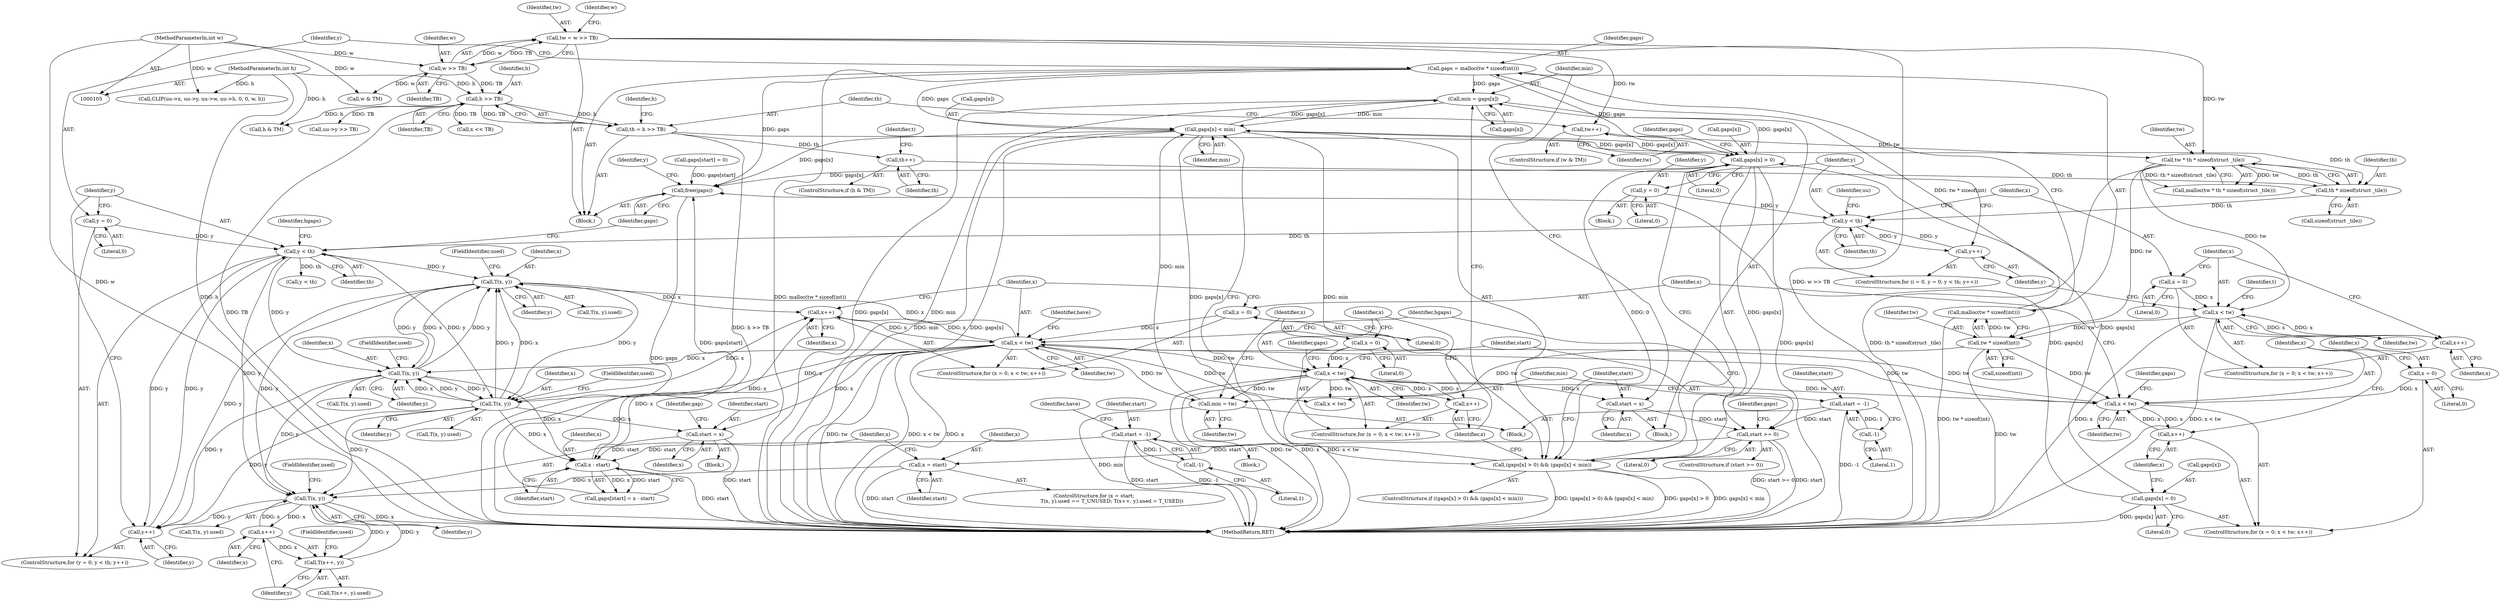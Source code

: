 digraph "0_enlightment_ce94edca1ccfbe314cb7cd9453433fad404ec7ef@array" {
"1000434" [label="(Call,min = gaps[x])"];
"1000425" [label="(Call,gaps[x] < min)"];
"1000275" [label="(Call,gaps = malloc(tw * sizeof(int)))"];
"1000277" [label="(Call,malloc(tw * sizeof(int)))"];
"1000278" [label="(Call,tw * sizeof(int))"];
"1000180" [label="(Call,x < tw)"];
"1000177" [label="(Call,x = 0)"];
"1000183" [label="(Call,x++)"];
"1000156" [label="(Call,tw * th * sizeof(struct _tile))"];
"1000131" [label="(Call,tw = w >> TB)"];
"1000133" [label="(Call,w >> TB)"];
"1000107" [label="(MethodParameterIn,int w)"];
"1000140" [label="(Call,tw++)"];
"1000158" [label="(Call,th * sizeof(struct _tile))"];
"1000151" [label="(Call,th++)"];
"1000142" [label="(Call,th = h >> TB)"];
"1000144" [label="(Call,h >> TB)"];
"1000108" [label="(MethodParameterIn,int h)"];
"1000420" [label="(Call,gaps[x] > 0)"];
"1000319" [label="(Call,gaps[x] = 0)"];
"1000434" [label="(Call,min = gaps[x])"];
"1000405" [label="(Call,min = tw)"];
"1000412" [label="(Call,x < tw)"];
"1000415" [label="(Call,x++)"];
"1000409" [label="(Call,x = 0)"];
"1000328" [label="(Call,x < tw)"];
"1000325" [label="(Call,x = 0)"];
"1000331" [label="(Call,x++)"];
"1000388" [label="(Call,T(x, y))"];
"1000363" [label="(Call,T(x, y))"];
"1000339" [label="(Call,T(x, y))"];
"1000286" [label="(Call,y < th)"];
"1000283" [label="(Call,y = 0)"];
"1000289" [label="(Call,y++)"];
"1000455" [label="(Call,T(x, y))"];
"1000463" [label="(Call,x++)"];
"1000450" [label="(Call,x = start)"];
"1000440" [label="(Call,start >= 0)"];
"1000401" [label="(Call,start = -1)"];
"1000403" [label="(Call,-1)"];
"1000431" [label="(Call,start = x)"];
"1000462" [label="(Call,T(x++, y))"];
"1000170" [label="(Call,y < th)"];
"1000167" [label="(Call,y = 0)"];
"1000173" [label="(Call,y++)"];
"1000381" [label="(Call,x - start)"];
"1000297" [label="(Call,start = -1)"];
"1000299" [label="(Call,-1)"];
"1000345" [label="(Call,start = x)"];
"1000314" [label="(Call,x < tw)"];
"1000311" [label="(Call,x = 0)"];
"1000317" [label="(Call,x++)"];
"1000419" [label="(Call,(gaps[x] > 0) && (gaps[x] < min))"];
"1000470" [label="(Call,free(gaps))"];
"1000177" [label="(Call,x = 0)"];
"1000383" [label="(Identifier,start)"];
"1000435" [label="(Identifier,min)"];
"1000321" [label="(Identifier,gaps)"];
"1000170" [label="(Call,y < th)"];
"1000332" [label="(Identifier,x)"];
"1000452" [label="(Identifier,start)"];
"1000284" [label="(Identifier,y)"];
"1000152" [label="(Identifier,th)"];
"1000314" [label="(Call,x < tw)"];
"1000347" [label="(Identifier,x)"];
"1000432" [label="(Identifier,start)"];
"1000147" [label="(ControlStructure,if (h & TM))"];
"1000163" [label="(Block,)"];
"1000108" [label="(MethodParameterIn,int h)"];
"1000442" [label="(Literal,0)"];
"1000133" [label="(Call,w >> TB)"];
"1000344" [label="(Block,)"];
"1000404" [label="(Literal,1)"];
"1000283" [label="(Call,y = 0)"];
"1000433" [label="(Identifier,x)"];
"1000486" [label="(Call,x < tw)"];
"1000331" [label="(Call,x++)"];
"1000171" [label="(Identifier,y)"];
"1000463" [label="(Call,x++)"];
"1000278" [label="(Call,tw * sizeof(int))"];
"1000178" [label="(Identifier,x)"];
"1000413" [label="(Identifier,x)"];
"1000137" [label="(Call,w & TM)"];
"1000289" [label="(Call,y++)"];
"1000149" [label="(Identifier,h)"];
"1000188" [label="(Identifier,t)"];
"1000455" [label="(Call,T(x, y))"];
"1000410" [label="(Identifier,x)"];
"1000157" [label="(Identifier,tw)"];
"1000134" [label="(Identifier,w)"];
"1000132" [label="(Identifier,tw)"];
"1000422" [label="(Identifier,gaps)"];
"1000317" [label="(Call,x++)"];
"1000319" [label="(Call,gaps[x] = 0)"];
"1000424" [label="(Literal,0)"];
"1000316" [label="(Identifier,tw)"];
"1000311" [label="(Call,x = 0)"];
"1000146" [label="(Identifier,TB)"];
"1000381" [label="(Call,x - start)"];
"1000377" [label="(Call,gaps[start] = x - start)"];
"1000275" [label="(Call,gaps = malloc(tw * sizeof(int)))"];
"1000328" [label="(Call,x < tw)"];
"1000176" [label="(ControlStructure,for (x = 0; x < tw; x++))"];
"1000323" [label="(Literal,0)"];
"1000465" [label="(Identifier,y)"];
"1000450" [label="(Call,x = start)"];
"1000280" [label="(Call,sizeof(int))"];
"1000310" [label="(ControlStructure,for (x = 0; x < tw; x++))"];
"1000195" [label="(Identifier,uu)"];
"1000403" [label="(Call,-1)"];
"1000179" [label="(Literal,0)"];
"1000329" [label="(Identifier,x)"];
"1000474" [label="(Identifier,y)"];
"1000180" [label="(Call,x < tw)"];
"1000144" [label="(Call,h >> TB)"];
"1000446" [label="(Identifier,gaps)"];
"1000173" [label="(Call,y++)"];
"1000325" [label="(Call,x = 0)"];
"1000107" [label="(MethodParameterIn,int w)"];
"1000398" [label="(Identifier,hgaps)"];
"1000451" [label="(Identifier,x)"];
"1000407" [label="(Identifier,tw)"];
"1000434" [label="(Call,min = gaps[x])"];
"1000419" [label="(Call,(gaps[x] > 0) && (gaps[x] < min))"];
"1000313" [label="(Literal,0)"];
"1000466" [label="(FieldIdentifier,used)"];
"1000470" [label="(Call,free(gaps))"];
"1000287" [label="(Identifier,y)"];
"1000131" [label="(Call,tw = w >> TB)"];
"1000476" [label="(Call,y < th)"];
"1000429" [label="(Identifier,min)"];
"1000440" [label="(Call,start >= 0)"];
"1000462" [label="(Call,T(x++, y))"];
"1000621" [label="(Call,x << TB)"];
"1000138" [label="(Identifier,w)"];
"1000406" [label="(Identifier,min)"];
"1000162" [label="(ControlStructure,for (i = 0, y = 0; y < th; y++))"];
"1000304" [label="(Identifier,have)"];
"1000143" [label="(Identifier,th)"];
"1000430" [label="(Block,)"];
"1000285" [label="(Literal,0)"];
"1000184" [label="(Identifier,x)"];
"1000291" [label="(Block,)"];
"1000277" [label="(Call,malloc(tw * sizeof(int)))"];
"1000141" [label="(Identifier,tw)"];
"1000172" [label="(Identifier,th)"];
"1000140" [label="(Call,tw++)"];
"1000389" [label="(Identifier,x)"];
"1000441" [label="(Identifier,start)"];
"1000345" [label="(Call,start = x)"];
"1000288" [label="(Identifier,th)"];
"1000183" [label="(Call,x++)"];
"1000174" [label="(Identifier,y)"];
"1000414" [label="(Identifier,tw)"];
"1000318" [label="(Identifier,x)"];
"1000324" [label="(ControlStructure,for (x = 0; x < tw; x++))"];
"1000148" [label="(Call,h & TM)"];
"1000363" [label="(Call,T(x, y))"];
"1000457" [label="(Identifier,y)"];
"1000458" [label="(FieldIdentifier,used)"];
"1000444" [label="(Call,gaps[start] = 0)"];
"1000456" [label="(Identifier,x)"];
"1000158" [label="(Call,th * sizeof(struct _tile))"];
"1000426" [label="(Call,gaps[x])"];
"1000364" [label="(Identifier,x)"];
"1000154" [label="(Identifier,t)"];
"1000418" [label="(ControlStructure,if ((gaps[x] > 0) && (gaps[x] < min)))"];
"1000315" [label="(Identifier,x)"];
"1000110" [label="(Block,)"];
"1000400" [label="(Block,)"];
"1000330" [label="(Identifier,tw)"];
"1000362" [label="(Call,T(x, y).used)"];
"1000366" [label="(FieldIdentifier,used)"];
"1000411" [label="(Literal,0)"];
"1000326" [label="(Identifier,x)"];
"1000339" [label="(Call,T(x, y))"];
"1000454" [label="(Call,T(x, y).used)"];
"1000391" [label="(FieldIdentifier,used)"];
"1000167" [label="(Call,y = 0)"];
"1000412" [label="(Call,x < tw)"];
"1000420" [label="(Call,gaps[x] > 0)"];
"1000155" [label="(Call,malloc(tw * th * sizeof(struct _tile)))"];
"1000341" [label="(Identifier,y)"];
"1000204" [label="(Call,CLIP(uu->x, uu->y, uu->w, uu->h, 0, 0, w, h))"];
"1000431" [label="(Call,start = x)"];
"1000135" [label="(Identifier,TB)"];
"1000382" [label="(Identifier,x)"];
"1000639" [label="(MethodReturn,RET)"];
"1000390" [label="(Identifier,y)"];
"1000168" [label="(Identifier,y)"];
"1000297" [label="(Call,start = -1)"];
"1000182" [label="(Identifier,tw)"];
"1000298" [label="(Identifier,start)"];
"1000290" [label="(Identifier,y)"];
"1000349" [label="(Identifier,gap)"];
"1000300" [label="(Literal,1)"];
"1000346" [label="(Identifier,start)"];
"1000276" [label="(Identifier,gaps)"];
"1000401" [label="(Call,start = -1)"];
"1000299" [label="(Call,-1)"];
"1000436" [label="(Call,gaps[x])"];
"1000169" [label="(Literal,0)"];
"1000415" [label="(Call,x++)"];
"1000388" [label="(Call,T(x, y))"];
"1000327" [label="(Literal,0)"];
"1000160" [label="(Call,sizeof(struct _tile))"];
"1000387" [label="(Call,T(x, y).used)"];
"1000336" [label="(Identifier,have)"];
"1000365" [label="(Identifier,y)"];
"1000286" [label="(Call,y < th)"];
"1000471" [label="(Identifier,gaps)"];
"1000464" [label="(Identifier,x)"];
"1000279" [label="(Identifier,tw)"];
"1000408" [label="(ControlStructure,for (x = 0; x < tw; x++))"];
"1000224" [label="(Call,uu->y >> TB)"];
"1000461" [label="(Call,T(x++, y).used)"];
"1000427" [label="(Identifier,gaps)"];
"1000338" [label="(Call,T(x, y).used)"];
"1000425" [label="(Call,gaps[x] < min)"];
"1000294" [label="(Identifier,hgaps)"];
"1000151" [label="(Call,th++)"];
"1000342" [label="(FieldIdentifier,used)"];
"1000181" [label="(Identifier,x)"];
"1000136" [label="(ControlStructure,if (w & TM))"];
"1000449" [label="(ControlStructure,for (x = start;\n                       T(x, y).used == T_UNUSED; T(x++, y).used = T_USED))"];
"1000312" [label="(Identifier,x)"];
"1000340" [label="(Identifier,x)"];
"1000416" [label="(Identifier,x)"];
"1000142" [label="(Call,th = h >> TB)"];
"1000402" [label="(Identifier,start)"];
"1000282" [label="(ControlStructure,for (y = 0; y < th; y++))"];
"1000439" [label="(ControlStructure,if (start >= 0))"];
"1000156" [label="(Call,tw * th * sizeof(struct _tile))"];
"1000421" [label="(Call,gaps[x])"];
"1000409" [label="(Call,x = 0)"];
"1000405" [label="(Call,min = tw)"];
"1000320" [label="(Call,gaps[x])"];
"1000159" [label="(Identifier,th)"];
"1000145" [label="(Identifier,h)"];
"1000434" -> "1000430"  [label="AST: "];
"1000434" -> "1000436"  [label="CFG: "];
"1000435" -> "1000434"  [label="AST: "];
"1000436" -> "1000434"  [label="AST: "];
"1000416" -> "1000434"  [label="CFG: "];
"1000434" -> "1000639"  [label="DDG: gaps[x]"];
"1000434" -> "1000639"  [label="DDG: min"];
"1000434" -> "1000425"  [label="DDG: min"];
"1000425" -> "1000434"  [label="DDG: gaps[x]"];
"1000275" -> "1000434"  [label="DDG: gaps"];
"1000420" -> "1000434"  [label="DDG: gaps[x]"];
"1000425" -> "1000419"  [label="AST: "];
"1000425" -> "1000429"  [label="CFG: "];
"1000426" -> "1000425"  [label="AST: "];
"1000429" -> "1000425"  [label="AST: "];
"1000419" -> "1000425"  [label="CFG: "];
"1000425" -> "1000639"  [label="DDG: gaps[x]"];
"1000425" -> "1000639"  [label="DDG: min"];
"1000425" -> "1000420"  [label="DDG: gaps[x]"];
"1000425" -> "1000419"  [label="DDG: gaps[x]"];
"1000425" -> "1000419"  [label="DDG: min"];
"1000275" -> "1000425"  [label="DDG: gaps"];
"1000420" -> "1000425"  [label="DDG: gaps[x]"];
"1000405" -> "1000425"  [label="DDG: min"];
"1000425" -> "1000470"  [label="DDG: gaps[x]"];
"1000275" -> "1000110"  [label="AST: "];
"1000275" -> "1000277"  [label="CFG: "];
"1000276" -> "1000275"  [label="AST: "];
"1000277" -> "1000275"  [label="AST: "];
"1000284" -> "1000275"  [label="CFG: "];
"1000275" -> "1000639"  [label="DDG: malloc(tw * sizeof(int))"];
"1000277" -> "1000275"  [label="DDG: tw * sizeof(int)"];
"1000275" -> "1000420"  [label="DDG: gaps"];
"1000275" -> "1000470"  [label="DDG: gaps"];
"1000277" -> "1000278"  [label="CFG: "];
"1000278" -> "1000277"  [label="AST: "];
"1000277" -> "1000639"  [label="DDG: tw * sizeof(int)"];
"1000278" -> "1000277"  [label="DDG: tw"];
"1000278" -> "1000280"  [label="CFG: "];
"1000279" -> "1000278"  [label="AST: "];
"1000280" -> "1000278"  [label="AST: "];
"1000278" -> "1000639"  [label="DDG: tw"];
"1000180" -> "1000278"  [label="DDG: tw"];
"1000156" -> "1000278"  [label="DDG: tw"];
"1000278" -> "1000314"  [label="DDG: tw"];
"1000278" -> "1000486"  [label="DDG: tw"];
"1000180" -> "1000176"  [label="AST: "];
"1000180" -> "1000182"  [label="CFG: "];
"1000181" -> "1000180"  [label="AST: "];
"1000182" -> "1000180"  [label="AST: "];
"1000188" -> "1000180"  [label="CFG: "];
"1000174" -> "1000180"  [label="CFG: "];
"1000180" -> "1000639"  [label="DDG: x"];
"1000180" -> "1000639"  [label="DDG: x < tw"];
"1000177" -> "1000180"  [label="DDG: x"];
"1000183" -> "1000180"  [label="DDG: x"];
"1000156" -> "1000180"  [label="DDG: tw"];
"1000180" -> "1000183"  [label="DDG: x"];
"1000177" -> "1000176"  [label="AST: "];
"1000177" -> "1000179"  [label="CFG: "];
"1000178" -> "1000177"  [label="AST: "];
"1000179" -> "1000177"  [label="AST: "];
"1000181" -> "1000177"  [label="CFG: "];
"1000183" -> "1000176"  [label="AST: "];
"1000183" -> "1000184"  [label="CFG: "];
"1000184" -> "1000183"  [label="AST: "];
"1000181" -> "1000183"  [label="CFG: "];
"1000156" -> "1000155"  [label="AST: "];
"1000156" -> "1000158"  [label="CFG: "];
"1000157" -> "1000156"  [label="AST: "];
"1000158" -> "1000156"  [label="AST: "];
"1000155" -> "1000156"  [label="CFG: "];
"1000156" -> "1000639"  [label="DDG: th * sizeof(struct _tile)"];
"1000156" -> "1000155"  [label="DDG: tw"];
"1000156" -> "1000155"  [label="DDG: th * sizeof(struct _tile)"];
"1000131" -> "1000156"  [label="DDG: tw"];
"1000140" -> "1000156"  [label="DDG: tw"];
"1000158" -> "1000156"  [label="DDG: th"];
"1000131" -> "1000110"  [label="AST: "];
"1000131" -> "1000133"  [label="CFG: "];
"1000132" -> "1000131"  [label="AST: "];
"1000133" -> "1000131"  [label="AST: "];
"1000138" -> "1000131"  [label="CFG: "];
"1000131" -> "1000639"  [label="DDG: w >> TB"];
"1000133" -> "1000131"  [label="DDG: w"];
"1000133" -> "1000131"  [label="DDG: TB"];
"1000131" -> "1000140"  [label="DDG: tw"];
"1000133" -> "1000135"  [label="CFG: "];
"1000134" -> "1000133"  [label="AST: "];
"1000135" -> "1000133"  [label="AST: "];
"1000107" -> "1000133"  [label="DDG: w"];
"1000133" -> "1000137"  [label="DDG: w"];
"1000133" -> "1000144"  [label="DDG: TB"];
"1000107" -> "1000105"  [label="AST: "];
"1000107" -> "1000639"  [label="DDG: w"];
"1000107" -> "1000137"  [label="DDG: w"];
"1000107" -> "1000204"  [label="DDG: w"];
"1000140" -> "1000136"  [label="AST: "];
"1000140" -> "1000141"  [label="CFG: "];
"1000141" -> "1000140"  [label="AST: "];
"1000143" -> "1000140"  [label="CFG: "];
"1000158" -> "1000160"  [label="CFG: "];
"1000159" -> "1000158"  [label="AST: "];
"1000160" -> "1000158"  [label="AST: "];
"1000151" -> "1000158"  [label="DDG: th"];
"1000142" -> "1000158"  [label="DDG: th"];
"1000158" -> "1000170"  [label="DDG: th"];
"1000151" -> "1000147"  [label="AST: "];
"1000151" -> "1000152"  [label="CFG: "];
"1000152" -> "1000151"  [label="AST: "];
"1000154" -> "1000151"  [label="CFG: "];
"1000142" -> "1000151"  [label="DDG: th"];
"1000142" -> "1000110"  [label="AST: "];
"1000142" -> "1000144"  [label="CFG: "];
"1000143" -> "1000142"  [label="AST: "];
"1000144" -> "1000142"  [label="AST: "];
"1000149" -> "1000142"  [label="CFG: "];
"1000142" -> "1000639"  [label="DDG: h >> TB"];
"1000144" -> "1000142"  [label="DDG: h"];
"1000144" -> "1000142"  [label="DDG: TB"];
"1000144" -> "1000146"  [label="CFG: "];
"1000145" -> "1000144"  [label="AST: "];
"1000146" -> "1000144"  [label="AST: "];
"1000144" -> "1000639"  [label="DDG: TB"];
"1000108" -> "1000144"  [label="DDG: h"];
"1000144" -> "1000148"  [label="DDG: h"];
"1000144" -> "1000224"  [label="DDG: TB"];
"1000144" -> "1000621"  [label="DDG: TB"];
"1000108" -> "1000105"  [label="AST: "];
"1000108" -> "1000639"  [label="DDG: h"];
"1000108" -> "1000148"  [label="DDG: h"];
"1000108" -> "1000204"  [label="DDG: h"];
"1000420" -> "1000419"  [label="AST: "];
"1000420" -> "1000424"  [label="CFG: "];
"1000421" -> "1000420"  [label="AST: "];
"1000424" -> "1000420"  [label="AST: "];
"1000427" -> "1000420"  [label="CFG: "];
"1000419" -> "1000420"  [label="CFG: "];
"1000420" -> "1000639"  [label="DDG: gaps[x]"];
"1000420" -> "1000419"  [label="DDG: gaps[x]"];
"1000420" -> "1000419"  [label="DDG: 0"];
"1000319" -> "1000420"  [label="DDG: gaps[x]"];
"1000420" -> "1000470"  [label="DDG: gaps[x]"];
"1000319" -> "1000310"  [label="AST: "];
"1000319" -> "1000323"  [label="CFG: "];
"1000320" -> "1000319"  [label="AST: "];
"1000323" -> "1000319"  [label="AST: "];
"1000318" -> "1000319"  [label="CFG: "];
"1000319" -> "1000639"  [label="DDG: gaps[x]"];
"1000319" -> "1000470"  [label="DDG: gaps[x]"];
"1000405" -> "1000400"  [label="AST: "];
"1000405" -> "1000407"  [label="CFG: "];
"1000406" -> "1000405"  [label="AST: "];
"1000407" -> "1000405"  [label="AST: "];
"1000410" -> "1000405"  [label="CFG: "];
"1000405" -> "1000639"  [label="DDG: min"];
"1000412" -> "1000405"  [label="DDG: tw"];
"1000328" -> "1000405"  [label="DDG: tw"];
"1000412" -> "1000408"  [label="AST: "];
"1000412" -> "1000414"  [label="CFG: "];
"1000413" -> "1000412"  [label="AST: "];
"1000414" -> "1000412"  [label="AST: "];
"1000422" -> "1000412"  [label="CFG: "];
"1000441" -> "1000412"  [label="CFG: "];
"1000412" -> "1000639"  [label="DDG: x < tw"];
"1000412" -> "1000639"  [label="DDG: tw"];
"1000412" -> "1000639"  [label="DDG: x"];
"1000412" -> "1000314"  [label="DDG: tw"];
"1000415" -> "1000412"  [label="DDG: x"];
"1000409" -> "1000412"  [label="DDG: x"];
"1000328" -> "1000412"  [label="DDG: tw"];
"1000412" -> "1000415"  [label="DDG: x"];
"1000412" -> "1000431"  [label="DDG: x"];
"1000412" -> "1000486"  [label="DDG: tw"];
"1000415" -> "1000408"  [label="AST: "];
"1000415" -> "1000416"  [label="CFG: "];
"1000416" -> "1000415"  [label="AST: "];
"1000413" -> "1000415"  [label="CFG: "];
"1000409" -> "1000408"  [label="AST: "];
"1000409" -> "1000411"  [label="CFG: "];
"1000410" -> "1000409"  [label="AST: "];
"1000411" -> "1000409"  [label="AST: "];
"1000413" -> "1000409"  [label="CFG: "];
"1000328" -> "1000324"  [label="AST: "];
"1000328" -> "1000330"  [label="CFG: "];
"1000329" -> "1000328"  [label="AST: "];
"1000330" -> "1000328"  [label="AST: "];
"1000336" -> "1000328"  [label="CFG: "];
"1000398" -> "1000328"  [label="CFG: "];
"1000328" -> "1000639"  [label="DDG: x < tw"];
"1000328" -> "1000639"  [label="DDG: x"];
"1000328" -> "1000639"  [label="DDG: tw"];
"1000328" -> "1000314"  [label="DDG: tw"];
"1000325" -> "1000328"  [label="DDG: x"];
"1000331" -> "1000328"  [label="DDG: x"];
"1000314" -> "1000328"  [label="DDG: tw"];
"1000328" -> "1000331"  [label="DDG: x"];
"1000328" -> "1000339"  [label="DDG: x"];
"1000328" -> "1000345"  [label="DDG: x"];
"1000328" -> "1000363"  [label="DDG: x"];
"1000328" -> "1000381"  [label="DDG: x"];
"1000328" -> "1000388"  [label="DDG: x"];
"1000328" -> "1000486"  [label="DDG: tw"];
"1000325" -> "1000324"  [label="AST: "];
"1000325" -> "1000327"  [label="CFG: "];
"1000326" -> "1000325"  [label="AST: "];
"1000327" -> "1000325"  [label="AST: "];
"1000329" -> "1000325"  [label="CFG: "];
"1000331" -> "1000324"  [label="AST: "];
"1000331" -> "1000332"  [label="CFG: "];
"1000332" -> "1000331"  [label="AST: "];
"1000329" -> "1000331"  [label="CFG: "];
"1000388" -> "1000331"  [label="DDG: x"];
"1000381" -> "1000331"  [label="DDG: x"];
"1000339" -> "1000331"  [label="DDG: x"];
"1000388" -> "1000387"  [label="AST: "];
"1000388" -> "1000390"  [label="CFG: "];
"1000389" -> "1000388"  [label="AST: "];
"1000390" -> "1000388"  [label="AST: "];
"1000391" -> "1000388"  [label="CFG: "];
"1000388" -> "1000289"  [label="DDG: y"];
"1000388" -> "1000339"  [label="DDG: y"];
"1000388" -> "1000363"  [label="DDG: y"];
"1000363" -> "1000388"  [label="DDG: x"];
"1000363" -> "1000388"  [label="DDG: y"];
"1000339" -> "1000388"  [label="DDG: x"];
"1000339" -> "1000388"  [label="DDG: y"];
"1000286" -> "1000388"  [label="DDG: y"];
"1000388" -> "1000455"  [label="DDG: y"];
"1000363" -> "1000362"  [label="AST: "];
"1000363" -> "1000365"  [label="CFG: "];
"1000364" -> "1000363"  [label="AST: "];
"1000365" -> "1000363"  [label="AST: "];
"1000366" -> "1000363"  [label="CFG: "];
"1000363" -> "1000289"  [label="DDG: y"];
"1000363" -> "1000339"  [label="DDG: y"];
"1000339" -> "1000363"  [label="DDG: x"];
"1000339" -> "1000363"  [label="DDG: y"];
"1000286" -> "1000363"  [label="DDG: y"];
"1000363" -> "1000381"  [label="DDG: x"];
"1000363" -> "1000455"  [label="DDG: y"];
"1000339" -> "1000338"  [label="AST: "];
"1000339" -> "1000341"  [label="CFG: "];
"1000340" -> "1000339"  [label="AST: "];
"1000341" -> "1000339"  [label="AST: "];
"1000342" -> "1000339"  [label="CFG: "];
"1000339" -> "1000289"  [label="DDG: y"];
"1000286" -> "1000339"  [label="DDG: y"];
"1000339" -> "1000345"  [label="DDG: x"];
"1000339" -> "1000381"  [label="DDG: x"];
"1000339" -> "1000455"  [label="DDG: y"];
"1000286" -> "1000282"  [label="AST: "];
"1000286" -> "1000288"  [label="CFG: "];
"1000287" -> "1000286"  [label="AST: "];
"1000288" -> "1000286"  [label="AST: "];
"1000294" -> "1000286"  [label="CFG: "];
"1000471" -> "1000286"  [label="CFG: "];
"1000283" -> "1000286"  [label="DDG: y"];
"1000289" -> "1000286"  [label="DDG: y"];
"1000170" -> "1000286"  [label="DDG: th"];
"1000286" -> "1000289"  [label="DDG: y"];
"1000286" -> "1000455"  [label="DDG: y"];
"1000286" -> "1000476"  [label="DDG: th"];
"1000283" -> "1000282"  [label="AST: "];
"1000283" -> "1000285"  [label="CFG: "];
"1000284" -> "1000283"  [label="AST: "];
"1000285" -> "1000283"  [label="AST: "];
"1000287" -> "1000283"  [label="CFG: "];
"1000289" -> "1000282"  [label="AST: "];
"1000289" -> "1000290"  [label="CFG: "];
"1000290" -> "1000289"  [label="AST: "];
"1000287" -> "1000289"  [label="CFG: "];
"1000455" -> "1000289"  [label="DDG: y"];
"1000455" -> "1000454"  [label="AST: "];
"1000455" -> "1000457"  [label="CFG: "];
"1000456" -> "1000455"  [label="AST: "];
"1000457" -> "1000455"  [label="AST: "];
"1000458" -> "1000455"  [label="CFG: "];
"1000455" -> "1000639"  [label="DDG: x"];
"1000463" -> "1000455"  [label="DDG: x"];
"1000450" -> "1000455"  [label="DDG: x"];
"1000462" -> "1000455"  [label="DDG: y"];
"1000455" -> "1000463"  [label="DDG: x"];
"1000455" -> "1000462"  [label="DDG: y"];
"1000463" -> "1000462"  [label="AST: "];
"1000463" -> "1000464"  [label="CFG: "];
"1000464" -> "1000463"  [label="AST: "];
"1000465" -> "1000463"  [label="CFG: "];
"1000463" -> "1000462"  [label="DDG: x"];
"1000450" -> "1000449"  [label="AST: "];
"1000450" -> "1000452"  [label="CFG: "];
"1000451" -> "1000450"  [label="AST: "];
"1000452" -> "1000450"  [label="AST: "];
"1000456" -> "1000450"  [label="CFG: "];
"1000450" -> "1000639"  [label="DDG: start"];
"1000440" -> "1000450"  [label="DDG: start"];
"1000440" -> "1000439"  [label="AST: "];
"1000440" -> "1000442"  [label="CFG: "];
"1000441" -> "1000440"  [label="AST: "];
"1000442" -> "1000440"  [label="AST: "];
"1000398" -> "1000440"  [label="CFG: "];
"1000446" -> "1000440"  [label="CFG: "];
"1000440" -> "1000639"  [label="DDG: start >= 0"];
"1000440" -> "1000639"  [label="DDG: start"];
"1000401" -> "1000440"  [label="DDG: start"];
"1000431" -> "1000440"  [label="DDG: start"];
"1000401" -> "1000400"  [label="AST: "];
"1000401" -> "1000403"  [label="CFG: "];
"1000402" -> "1000401"  [label="AST: "];
"1000403" -> "1000401"  [label="AST: "];
"1000406" -> "1000401"  [label="CFG: "];
"1000401" -> "1000639"  [label="DDG: -1"];
"1000403" -> "1000401"  [label="DDG: 1"];
"1000403" -> "1000404"  [label="CFG: "];
"1000404" -> "1000403"  [label="AST: "];
"1000431" -> "1000430"  [label="AST: "];
"1000431" -> "1000433"  [label="CFG: "];
"1000432" -> "1000431"  [label="AST: "];
"1000433" -> "1000431"  [label="AST: "];
"1000435" -> "1000431"  [label="CFG: "];
"1000462" -> "1000461"  [label="AST: "];
"1000462" -> "1000465"  [label="CFG: "];
"1000465" -> "1000462"  [label="AST: "];
"1000466" -> "1000462"  [label="CFG: "];
"1000170" -> "1000162"  [label="AST: "];
"1000170" -> "1000172"  [label="CFG: "];
"1000171" -> "1000170"  [label="AST: "];
"1000172" -> "1000170"  [label="AST: "];
"1000178" -> "1000170"  [label="CFG: "];
"1000195" -> "1000170"  [label="CFG: "];
"1000167" -> "1000170"  [label="DDG: y"];
"1000173" -> "1000170"  [label="DDG: y"];
"1000170" -> "1000173"  [label="DDG: y"];
"1000167" -> "1000163"  [label="AST: "];
"1000167" -> "1000169"  [label="CFG: "];
"1000168" -> "1000167"  [label="AST: "];
"1000169" -> "1000167"  [label="AST: "];
"1000171" -> "1000167"  [label="CFG: "];
"1000173" -> "1000162"  [label="AST: "];
"1000173" -> "1000174"  [label="CFG: "];
"1000174" -> "1000173"  [label="AST: "];
"1000171" -> "1000173"  [label="CFG: "];
"1000381" -> "1000377"  [label="AST: "];
"1000381" -> "1000383"  [label="CFG: "];
"1000382" -> "1000381"  [label="AST: "];
"1000383" -> "1000381"  [label="AST: "];
"1000377" -> "1000381"  [label="CFG: "];
"1000381" -> "1000639"  [label="DDG: start"];
"1000381" -> "1000377"  [label="DDG: x"];
"1000381" -> "1000377"  [label="DDG: start"];
"1000297" -> "1000381"  [label="DDG: start"];
"1000345" -> "1000381"  [label="DDG: start"];
"1000297" -> "1000291"  [label="AST: "];
"1000297" -> "1000299"  [label="CFG: "];
"1000298" -> "1000297"  [label="AST: "];
"1000299" -> "1000297"  [label="AST: "];
"1000304" -> "1000297"  [label="CFG: "];
"1000297" -> "1000639"  [label="DDG: start"];
"1000297" -> "1000639"  [label="DDG: -1"];
"1000299" -> "1000297"  [label="DDG: 1"];
"1000299" -> "1000300"  [label="CFG: "];
"1000300" -> "1000299"  [label="AST: "];
"1000345" -> "1000344"  [label="AST: "];
"1000345" -> "1000347"  [label="CFG: "];
"1000346" -> "1000345"  [label="AST: "];
"1000347" -> "1000345"  [label="AST: "];
"1000349" -> "1000345"  [label="CFG: "];
"1000345" -> "1000639"  [label="DDG: start"];
"1000314" -> "1000310"  [label="AST: "];
"1000314" -> "1000316"  [label="CFG: "];
"1000315" -> "1000314"  [label="AST: "];
"1000316" -> "1000314"  [label="AST: "];
"1000321" -> "1000314"  [label="CFG: "];
"1000326" -> "1000314"  [label="CFG: "];
"1000311" -> "1000314"  [label="DDG: x"];
"1000317" -> "1000314"  [label="DDG: x"];
"1000314" -> "1000317"  [label="DDG: x"];
"1000311" -> "1000310"  [label="AST: "];
"1000311" -> "1000313"  [label="CFG: "];
"1000312" -> "1000311"  [label="AST: "];
"1000313" -> "1000311"  [label="AST: "];
"1000315" -> "1000311"  [label="CFG: "];
"1000317" -> "1000310"  [label="AST: "];
"1000317" -> "1000318"  [label="CFG: "];
"1000318" -> "1000317"  [label="AST: "];
"1000315" -> "1000317"  [label="CFG: "];
"1000419" -> "1000418"  [label="AST: "];
"1000432" -> "1000419"  [label="CFG: "];
"1000416" -> "1000419"  [label="CFG: "];
"1000419" -> "1000639"  [label="DDG: gaps[x] > 0"];
"1000419" -> "1000639"  [label="DDG: gaps[x] < min"];
"1000419" -> "1000639"  [label="DDG: (gaps[x] > 0) && (gaps[x] < min)"];
"1000470" -> "1000110"  [label="AST: "];
"1000470" -> "1000471"  [label="CFG: "];
"1000471" -> "1000470"  [label="AST: "];
"1000474" -> "1000470"  [label="CFG: "];
"1000470" -> "1000639"  [label="DDG: gaps"];
"1000444" -> "1000470"  [label="DDG: gaps[start]"];
"1000377" -> "1000470"  [label="DDG: gaps[start]"];
}
